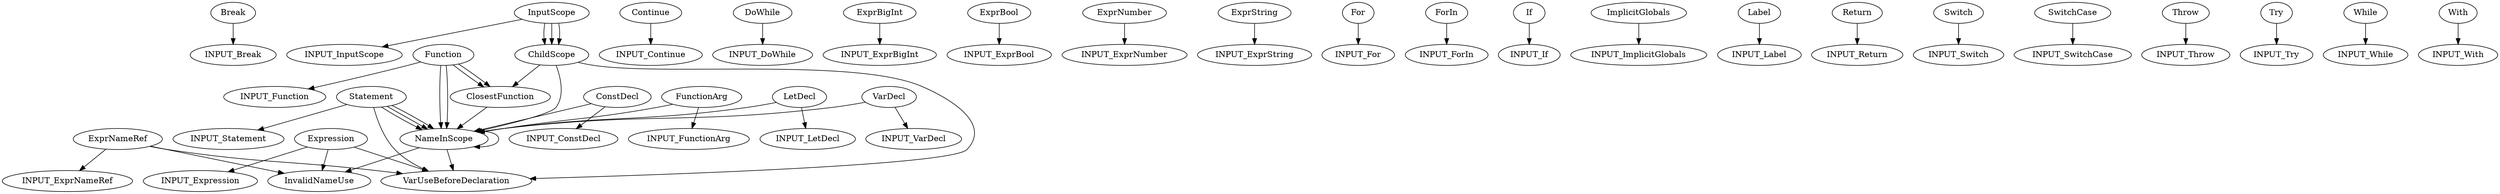 digraph {
    0 [label=Break];
    1 [label=ChildScope];
    2 [label=ClosestFunction];
    3 [label=ConstDecl];
    4 [label=Continue];
    5 [label=DoWhile];
    6 [label=ExprBigInt];
    7 [label=ExprBool];
    8 [label=ExprNameRef];
    9 [label=ExprNumber];
    10 [label=ExprString];
    11 [label=Expression];
    12 [label=For];
    13 [label=ForIn];
    14 [label=Function];
    15 [label=FunctionArg];
    16 [label=INPUT_Break];
    17 [label=INPUT_ConstDecl];
    18 [label=INPUT_Continue];
    19 [label=INPUT_DoWhile];
    20 [label=INPUT_ExprBigInt];
    21 [label=INPUT_ExprBool];
    22 [label=INPUT_ExprNameRef];
    23 [label=INPUT_ExprNumber];
    24 [label=INPUT_ExprString];
    25 [label=INPUT_Expression];
    26 [label=INPUT_For];
    27 [label=INPUT_ForIn];
    28 [label=INPUT_Function];
    29 [label=INPUT_FunctionArg];
    30 [label=INPUT_If];
    31 [label=INPUT_ImplicitGlobals];
    32 [label=INPUT_InputScope];
    33 [label=INPUT_Label];
    34 [label=INPUT_LetDecl];
    35 [label=INPUT_Return];
    36 [label=INPUT_Statement];
    37 [label=INPUT_Switch];
    38 [label=INPUT_SwitchCase];
    39 [label=INPUT_Throw];
    40 [label=INPUT_Try];
    41 [label=INPUT_VarDecl];
    42 [label=INPUT_While];
    43 [label=INPUT_With];
    44 [label=If];
    45 [label=ImplicitGlobals];
    46 [label=InputScope];
    47 [label=InvalidNameUse];
    48 [label=Label];
    49 [label=LetDecl];
    50 [label=NameInScope];
    51 [label=Return];
    52 [label=Statement];
    53 [label=Switch];
    54 [label=SwitchCase];
    55 [label=Throw];
    56 [label=Try];
    57 [label=VarDecl];
    58 [label=VarUseBeforeDeclaration];
    59 [label=While];
    60 [label=With];
    0 -> 16;
    1 -> 2;
    1 -> 50;
    1 -> 58;
    2 -> 50;
    3 -> 17;
    3 -> 50;
    4 -> 18;
    5 -> 19;
    6 -> 20;
    7 -> 21;
    8 -> 22;
    8 -> 47;
    8 -> 58;
    9 -> 23;
    10 -> 24;
    11 -> 25;
    11 -> 47;
    11 -> 58;
    12 -> 26;
    13 -> 27;
    14 -> 2;
    14 -> 2;
    14 -> 28;
    14 -> 50;
    14 -> 50;
    15 -> 29;
    15 -> 50;
    44 -> 30;
    45 -> 31;
    46 -> 1;
    46 -> 1;
    46 -> 1;
    46 -> 32;
    48 -> 33;
    49 -> 34;
    49 -> 50;
    50 -> 47;
    50 -> 50;
    50 -> 58;
    51 -> 35;
    52 -> 36;
    52 -> 50;
    52 -> 50;
    52 -> 50;
    52 -> 58;
    53 -> 37;
    54 -> 38;
    55 -> 39;
    56 -> 40;
    57 -> 41;
    57 -> 50;
    59 -> 42;
    60 -> 43;
}